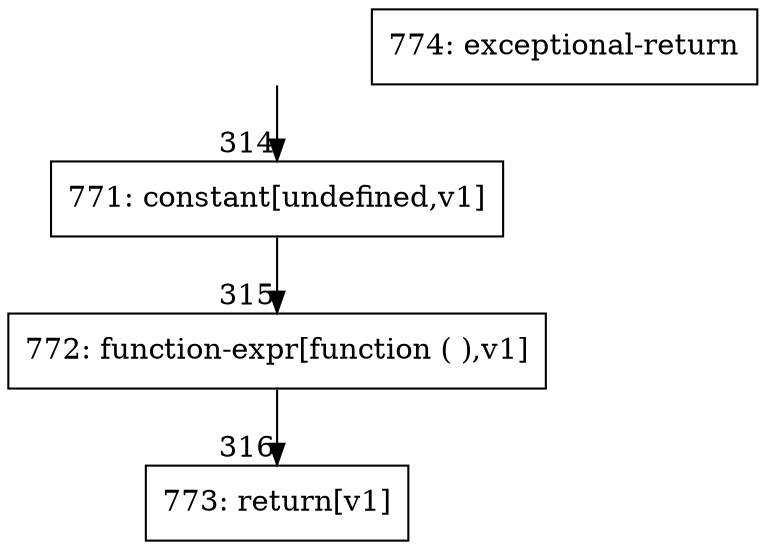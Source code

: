 digraph {
rankdir="TD"
BB_entry25[shape=none,label=""];
BB_entry25 -> BB314 [tailport=s, headport=n, headlabel="    314"]
BB314 [shape=record label="{771: constant[undefined,v1]}" ] 
BB314 -> BB315 [tailport=s, headport=n, headlabel="      315"]
BB315 [shape=record label="{772: function-expr[function ( ),v1]}" ] 
BB315 -> BB316 [tailport=s, headport=n, headlabel="      316"]
BB316 [shape=record label="{773: return[v1]}" ] 
BB317 [shape=record label="{774: exceptional-return}" ] 
//#$~ 538
}
